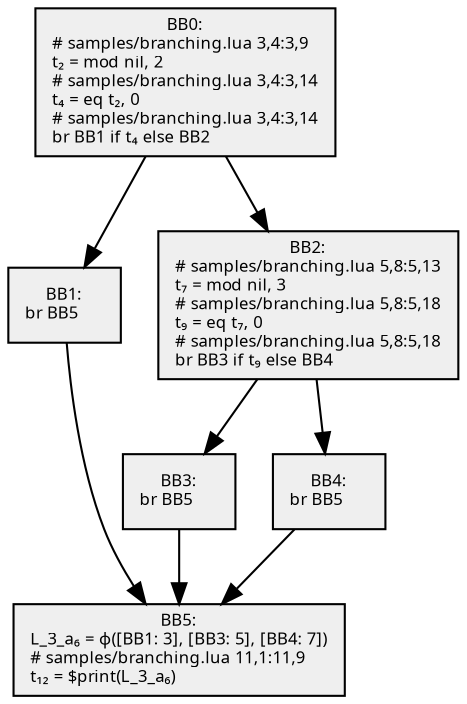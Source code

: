 digraph {
  node[shape=box style=filled fontsize=8 fontname="Cascadia Code" fillcolor="#efefef"];
  BB0 [label="BB0:\n# samples/branching.lua 3,4:3,9\lt₂ = mod nil, 2\l# samples/branching.lua 3,4:3,14\lt₄ = eq t₂, 0\l# samples/branching.lua 3,4:3,14\lbr BB1 if t₄ else BB2\l"];
  BB1 [label="BB1:\nbr BB5\l"];
  BB2 [label="BB2:\n# samples/branching.lua 5,8:5,13\lt₇ = mod nil, 3\l# samples/branching.lua 5,8:5,18\lt₉ = eq t₇, 0\l# samples/branching.lua 5,8:5,18\lbr BB3 if t₉ else BB4\l"];
  BB3 [label="BB3:\nbr BB5\l"];
  BB4 [label="BB4:\nbr BB5\l"];
  BB5 [label="BB5:\nL_3_a₆ = ϕ([BB1: 3], [BB3: 5], [BB4: 7])\l# samples/branching.lua 11,1:11,9\lt₁₂ = $print(L_3_a₆)\l"];

  BB0 -> BB1;
  BB0 -> BB2;
  BB2 -> BB3;
  BB2 -> BB4;
  BB1 -> BB5;
  BB3 -> BB5;
  BB4 -> BB5;
}
